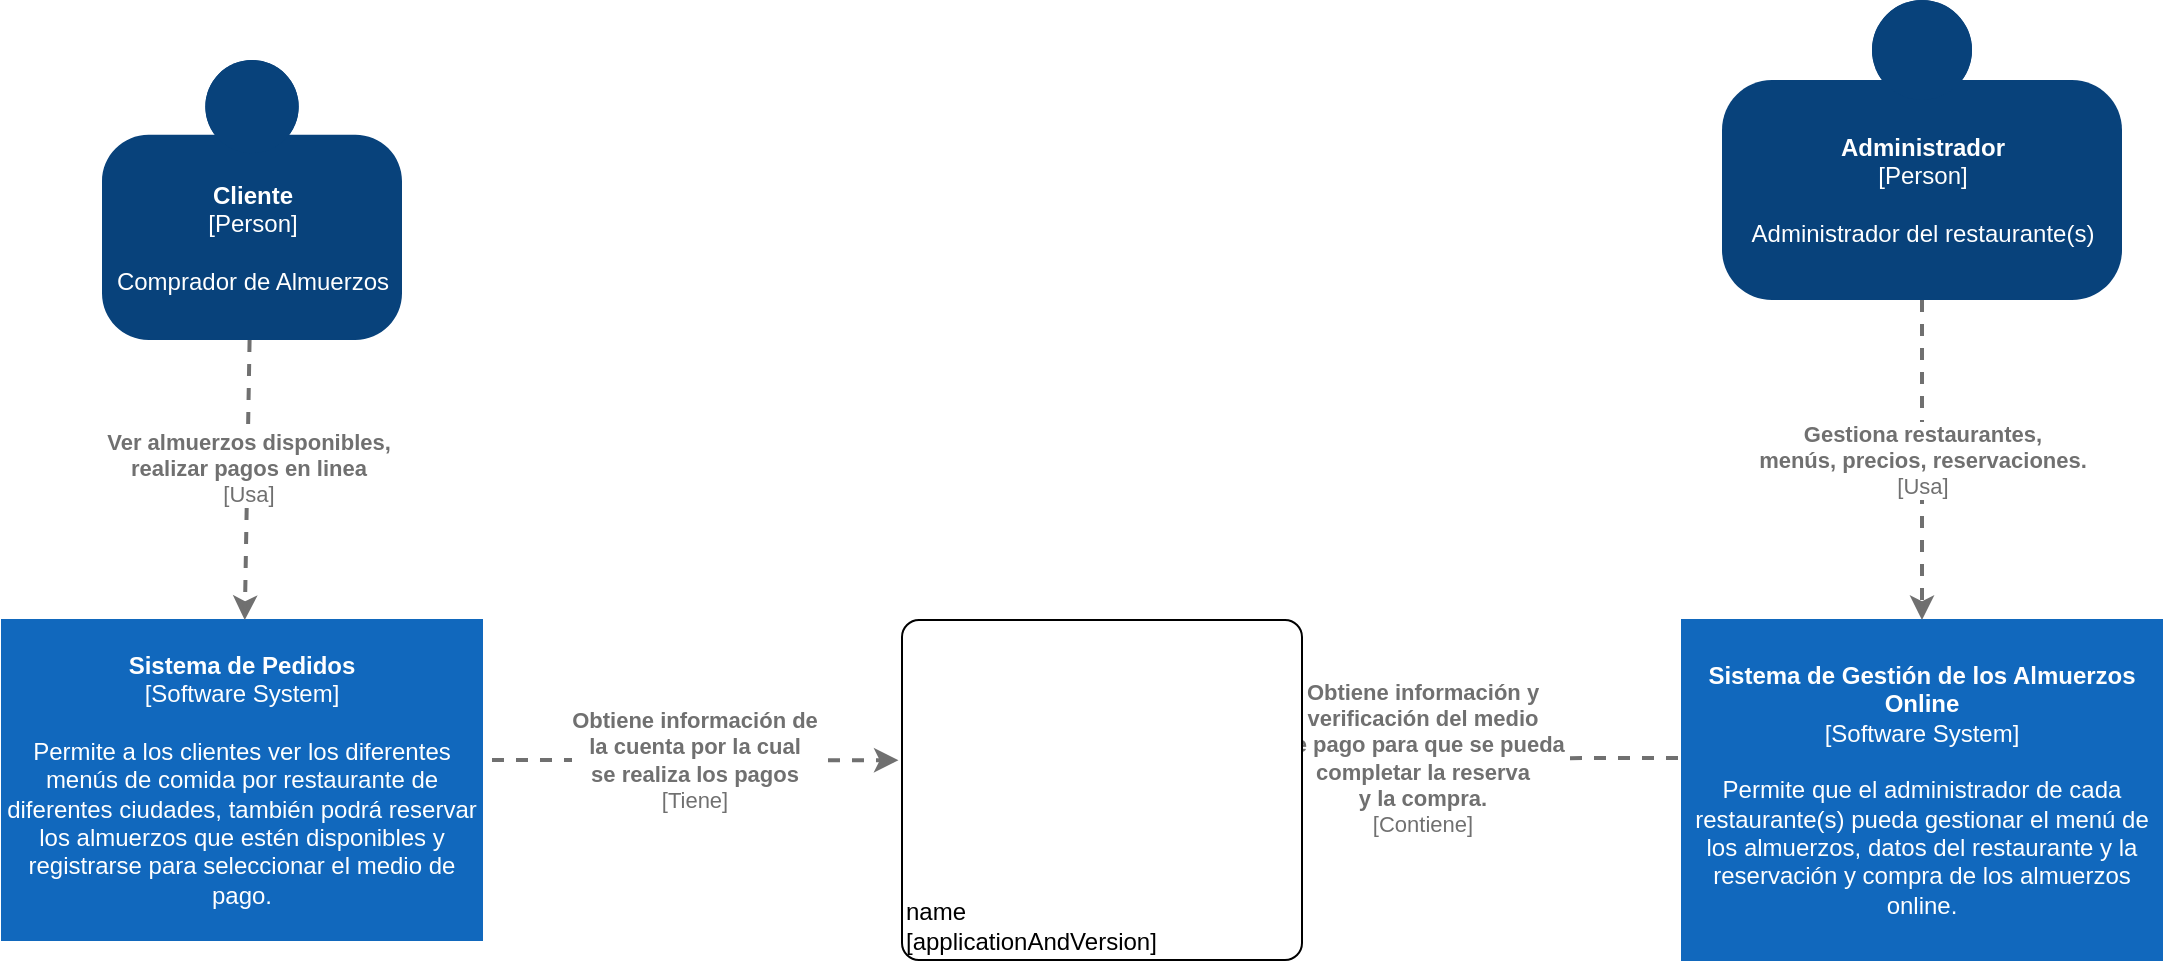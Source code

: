 <mxfile version="14.1.1" type="github">
  <diagram id="fSk3rG9wc4xmKTzRk4dx" name="Page-1">
    <mxGraphModel dx="1852" dy="1919" grid="1" gridSize="10" guides="1" tooltips="1" connect="1" arrows="1" fold="1" page="1" pageScale="1" pageWidth="827" pageHeight="1169" math="0" shadow="0">
      <root>
        <mxCell id="0" />
        <mxCell id="1" parent="0" />
        <object placeholders="1" c4Name="Cliente" c4Type="Person" c4Description="Comprador de Almuerzos" label="&lt;b&gt;%c4Name%&lt;/b&gt;&lt;div&gt;[%c4Type%]&lt;/div&gt;&lt;br&gt;&lt;div&gt;%c4Description%&lt;/div&gt;" id="hBLDZgY7xa-e1h6gSyP5-1">
          <mxCell style="html=1;dashed=0;whitespace=wrap;fillColor=#08427b;strokeColor=none;fontColor=#ffffff;shape=mxgraph.c4.person;align=center;metaEdit=1;points=[[0.5,0,0],[1,0.5,0],[1,0.75,0],[0.75,1,0],[0.5,1,0],[0.25,1,0],[0,0.75,0],[0,0.5,0]];metaData={&quot;c4Type&quot;:{&quot;editable&quot;:false}};" vertex="1" parent="1">
            <mxGeometry x="130" y="-600" width="150" height="140" as="geometry" />
          </mxCell>
        </object>
        <object placeholders="1" c4Name="Sistema de Pedidos" c4Type="Software System" c4Description="Permite a los clientes ver los diferentes menús de comida por restaurante de diferentes ciudades, también podrá reservar los almuerzos que estén disponibles y registrarse para seleccionar el medio de pago." label="&lt;b&gt;%c4Name%&lt;/b&gt;&lt;div&gt;[%c4Type%]&lt;/div&gt;&lt;br&gt;&lt;div&gt;%c4Description%&lt;/div&gt;" id="hBLDZgY7xa-e1h6gSyP5-2">
          <mxCell style="rounded=1;whiteSpace=wrap;html=1;labelBackgroundColor=none;fillColor=#1168BD;fontColor=#ffffff;align=center;arcSize=0;strokeColor=#1168BD;metaEdit=1;metaData={&quot;c4Type&quot;:{&quot;editable&quot;:false}};points=[[0.25,0,0],[0.5,0,0],[0.75,0,0],[1,0.25,0],[1,0.5,0],[1,0.75,0],[0.75,1,0],[0.5,1,0],[0.25,1,0],[0,0.75,0],[0,0.5,0],[0,0.25,0]];" vertex="1" parent="1">
            <mxGeometry x="80" y="-320" width="240" height="160" as="geometry" />
          </mxCell>
        </object>
        <object placeholders="1" c4Type="Relationship" c4Technology="Usa" c4Description="Ver almuerzos disponibles, &#xa;realizar pagos en linea" label="&lt;div style=&quot;text-align: left&quot;&gt;&lt;div style=&quot;text-align: center&quot;&gt;&lt;b&gt;%c4Description%&lt;/b&gt;&lt;/div&gt;&lt;div style=&quot;text-align: center&quot;&gt;[%c4Technology%]&lt;/div&gt;&lt;/div&gt;" id="hBLDZgY7xa-e1h6gSyP5-3">
          <mxCell style="edgeStyle=none;rounded=0;html=1;jettySize=auto;orthogonalLoop=1;strokeColor=#707070;strokeWidth=2;fontColor=#707070;jumpStyle=none;dashed=1;metaEdit=1;metaData={&quot;c4Type&quot;:{&quot;editable&quot;:false}};" edge="1" parent="1" source="hBLDZgY7xa-e1h6gSyP5-1" target="hBLDZgY7xa-e1h6gSyP5-2">
            <mxGeometry x="-0.077" width="160" relative="1" as="geometry">
              <mxPoint x="240" y="-390" as="sourcePoint" />
              <mxPoint x="400" y="-390" as="targetPoint" />
              <mxPoint as="offset" />
            </mxGeometry>
          </mxCell>
        </object>
        <object placeholders="1" c4Name="Sistema VerificaPago" c4Type="Software System" c4Description="Verifica que el medio de pago sea correcto, para poder hacer la reserva o compra del almuerzo" label="&lt;b&gt;%c4Name%&lt;/b&gt;&lt;div&gt;[%c4Type%]&lt;/div&gt;&lt;br&gt;&lt;div&gt;%c4Description%&lt;/div&gt;" id="hBLDZgY7xa-e1h6gSyP5-4">
          <mxCell style="rounded=1;whiteSpace=wrap;html=1;labelBackgroundColor=none;fillColor=#999999;fontColor=#ffffff;align=center;arcSize=10;strokeColor=#8A8A8A;metaEdit=1;metaData={&quot;c4Type&quot;:{&quot;editable&quot;:false}};points=[[0.25,0,0],[0.5,0,0],[0.75,0,0],[1,0.25,0],[1,0.5,0],[1,0.75,0],[0.75,1,0],[0.5,1,0],[0.25,1,0],[0,0.75,0],[0,0.5,0],[0,0.25,0]];" vertex="1" parent="1">
            <mxGeometry x="530" y="-300" width="160" height="110.0" as="geometry" />
          </mxCell>
        </object>
        <object placeholders="1" c4Type="Relationship" c4Technology="Tiene" c4Description="Obtiene información de &#xa;la cuenta por la cual &#xa;se realiza los pagos" label="&lt;div style=&quot;text-align: left&quot;&gt;&lt;div style=&quot;text-align: center&quot;&gt;&lt;b&gt;%c4Description%&lt;/b&gt;&lt;/div&gt;&lt;div style=&quot;text-align: center&quot;&gt;[%c4Technology%]&lt;/div&gt;&lt;/div&gt;" id="hBLDZgY7xa-e1h6gSyP5-5">
          <mxCell style="edgeStyle=none;rounded=0;html=1;jettySize=auto;orthogonalLoop=1;strokeColor=#707070;strokeWidth=2;fontColor=#707070;jumpStyle=none;dashed=1;metaEdit=1;metaData={&quot;c4Type&quot;:{&quot;editable&quot;:false}};entryX=-0.011;entryY=0.456;entryDx=0;entryDy=0;entryPerimeter=0;" edge="1" parent="1" target="hBLDZgY7xa-e1h6gSyP5-4">
            <mxGeometry width="160" relative="1" as="geometry">
              <mxPoint x="325" y="-250" as="sourcePoint" />
              <mxPoint x="530" y="-257" as="targetPoint" />
              <Array as="points" />
              <mxPoint as="offset" />
            </mxGeometry>
          </mxCell>
        </object>
        <object placeholders="1" c4Name="Sistema de Gestión de los Almuerzos Online" c4Type="Software System" c4Description="Permite que el administrador de cada restaurante(s) pueda gestionar el menú de los almuerzos, datos del restaurante y la reservación y compra de los almuerzos online." label="&lt;b&gt;%c4Name%&lt;/b&gt;&lt;div&gt;[%c4Type%]&lt;/div&gt;&lt;br&gt;&lt;div&gt;%c4Description%&lt;/div&gt;" id="hBLDZgY7xa-e1h6gSyP5-6">
          <mxCell style="rounded=1;whiteSpace=wrap;html=1;labelBackgroundColor=none;fillColor=#1168BD;fontColor=#ffffff;align=center;arcSize=0;strokeColor=#1168BD;metaEdit=1;metaData={&quot;c4Type&quot;:{&quot;editable&quot;:false}};points=[[0.25,0,0],[0.5,0,0],[0.75,0,0],[1,0.25,0],[1,0.5,0],[1,0.75,0],[0.75,1,0],[0.5,1,0],[0.25,1,0],[0,0.75,0],[0,0.5,0],[0,0.25,0]];" vertex="1" parent="1">
            <mxGeometry x="920" y="-320" width="240" height="170" as="geometry" />
          </mxCell>
        </object>
        <object placeholders="1" c4Type="Relationship" c4Technology="Contiene" c4Description="Obtiene información y &#xa;verificación del medio &#xa;de pago para que se pueda &#xa;completar la reserva &#xa;y la compra." label="&lt;div style=&quot;text-align: left&quot;&gt;&lt;div style=&quot;text-align: center&quot;&gt;&lt;b&gt;%c4Description%&lt;/b&gt;&lt;/div&gt;&lt;div style=&quot;text-align: center&quot;&gt;[%c4Technology%]&lt;/div&gt;&lt;/div&gt;" id="hBLDZgY7xa-e1h6gSyP5-7">
          <mxCell style="edgeStyle=none;rounded=0;html=1;entryX=0.999;entryY=0.448;jettySize=auto;orthogonalLoop=1;strokeColor=#707070;strokeWidth=2;fontColor=#707070;jumpStyle=none;dashed=1;metaEdit=1;metaData={&quot;c4Type&quot;:{&quot;editable&quot;:false}};entryDx=0;entryDy=0;entryPerimeter=0;" edge="1" parent="1" target="hBLDZgY7xa-e1h6gSyP5-4">
            <mxGeometry x="0.124" width="160" relative="1" as="geometry">
              <mxPoint x="918" y="-251" as="sourcePoint" />
              <mxPoint x="840" y="-300" as="targetPoint" />
              <mxPoint as="offset" />
            </mxGeometry>
          </mxCell>
        </object>
        <object placeholders="1" c4Name="Administrador" c4Type="Person" c4Description="Administrador del restaurante(s)" label="&lt;b&gt;%c4Name%&lt;/b&gt;&lt;div&gt;[%c4Type%]&lt;/div&gt;&lt;br&gt;&lt;div&gt;%c4Description%&lt;/div&gt;" id="hBLDZgY7xa-e1h6gSyP5-8">
          <mxCell style="html=1;dashed=0;whitespace=wrap;fillColor=#08427b;strokeColor=none;fontColor=#ffffff;shape=mxgraph.c4.person;align=center;metaEdit=1;points=[[0.5,0,0],[1,0.5,0],[1,0.75,0],[0.75,1,0],[0.5,1,0],[0.25,1,0],[0,0.75,0],[0,0.5,0]];metaData={&quot;c4Type&quot;:{&quot;editable&quot;:false}};" vertex="1" parent="1">
            <mxGeometry x="940" y="-630" width="200" height="150" as="geometry" />
          </mxCell>
        </object>
        <object placeholders="1" c4Type="Relationship" c4Technology="Usa" c4Description="Gestiona restaurantes, &#xa;menús, precios, reservaciones." label="&lt;div style=&quot;text-align: left&quot;&gt;&lt;div style=&quot;text-align: center&quot;&gt;&lt;b&gt;%c4Description%&lt;/b&gt;&lt;/div&gt;&lt;div style=&quot;text-align: center&quot;&gt;[%c4Technology%]&lt;/div&gt;&lt;/div&gt;" id="hBLDZgY7xa-e1h6gSyP5-9">
          <mxCell style="edgeStyle=none;rounded=0;html=1;jettySize=auto;orthogonalLoop=1;strokeColor=#707070;strokeWidth=2;fontColor=#707070;jumpStyle=none;dashed=1;metaEdit=1;metaData={&quot;c4Type&quot;:{&quot;editable&quot;:false}};exitX=0.5;exitY=1;exitDx=0;exitDy=0;exitPerimeter=0;entryX=0.5;entryY=0;entryDx=0;entryDy=0;entryPerimeter=0;" edge="1" parent="1" source="hBLDZgY7xa-e1h6gSyP5-8" target="hBLDZgY7xa-e1h6gSyP5-6">
            <mxGeometry width="160" relative="1" as="geometry">
              <mxPoint x="710" y="-360" as="sourcePoint" />
              <mxPoint x="1040" y="-380" as="targetPoint" />
            </mxGeometry>
          </mxCell>
        </object>
        <object placeholders="1" c4Name="name" c4Type="ExecutionEnvironment" c4Application="applicationAndVersion" label="&lt;div style=&quot;text-align: left&quot;&gt;%c4Name%&lt;/div&gt;&lt;div style=&quot;text-align: left&quot;&gt;[%c4Application%]&lt;/div&gt;" id="hBLDZgY7xa-e1h6gSyP5-10">
          <mxCell style="rounded=1;whiteSpace=wrap;html=1;labelBackgroundColor=none;fillColor=#ffffff;fontColor=#000000;align=left;arcSize=5;strokeColor=#000000;verticalAlign=bottom;metaEdit=1;metaData={&quot;c4Type&quot;:{&quot;editable&quot;:false}};points=[[0.25,0,0],[0.5,0,0],[0.75,0,0],[1,0.25,0],[1,0.5,0],[1,0.75,0],[0.75,1,0],[0.5,1,0],[0.25,1,0],[0,0.75,0],[0,0.5,0],[0,0.25,0]];" vertex="1" parent="1">
            <mxGeometry x="530" y="-320" width="200" height="170" as="geometry" />
          </mxCell>
        </object>
      </root>
    </mxGraphModel>
  </diagram>
</mxfile>
